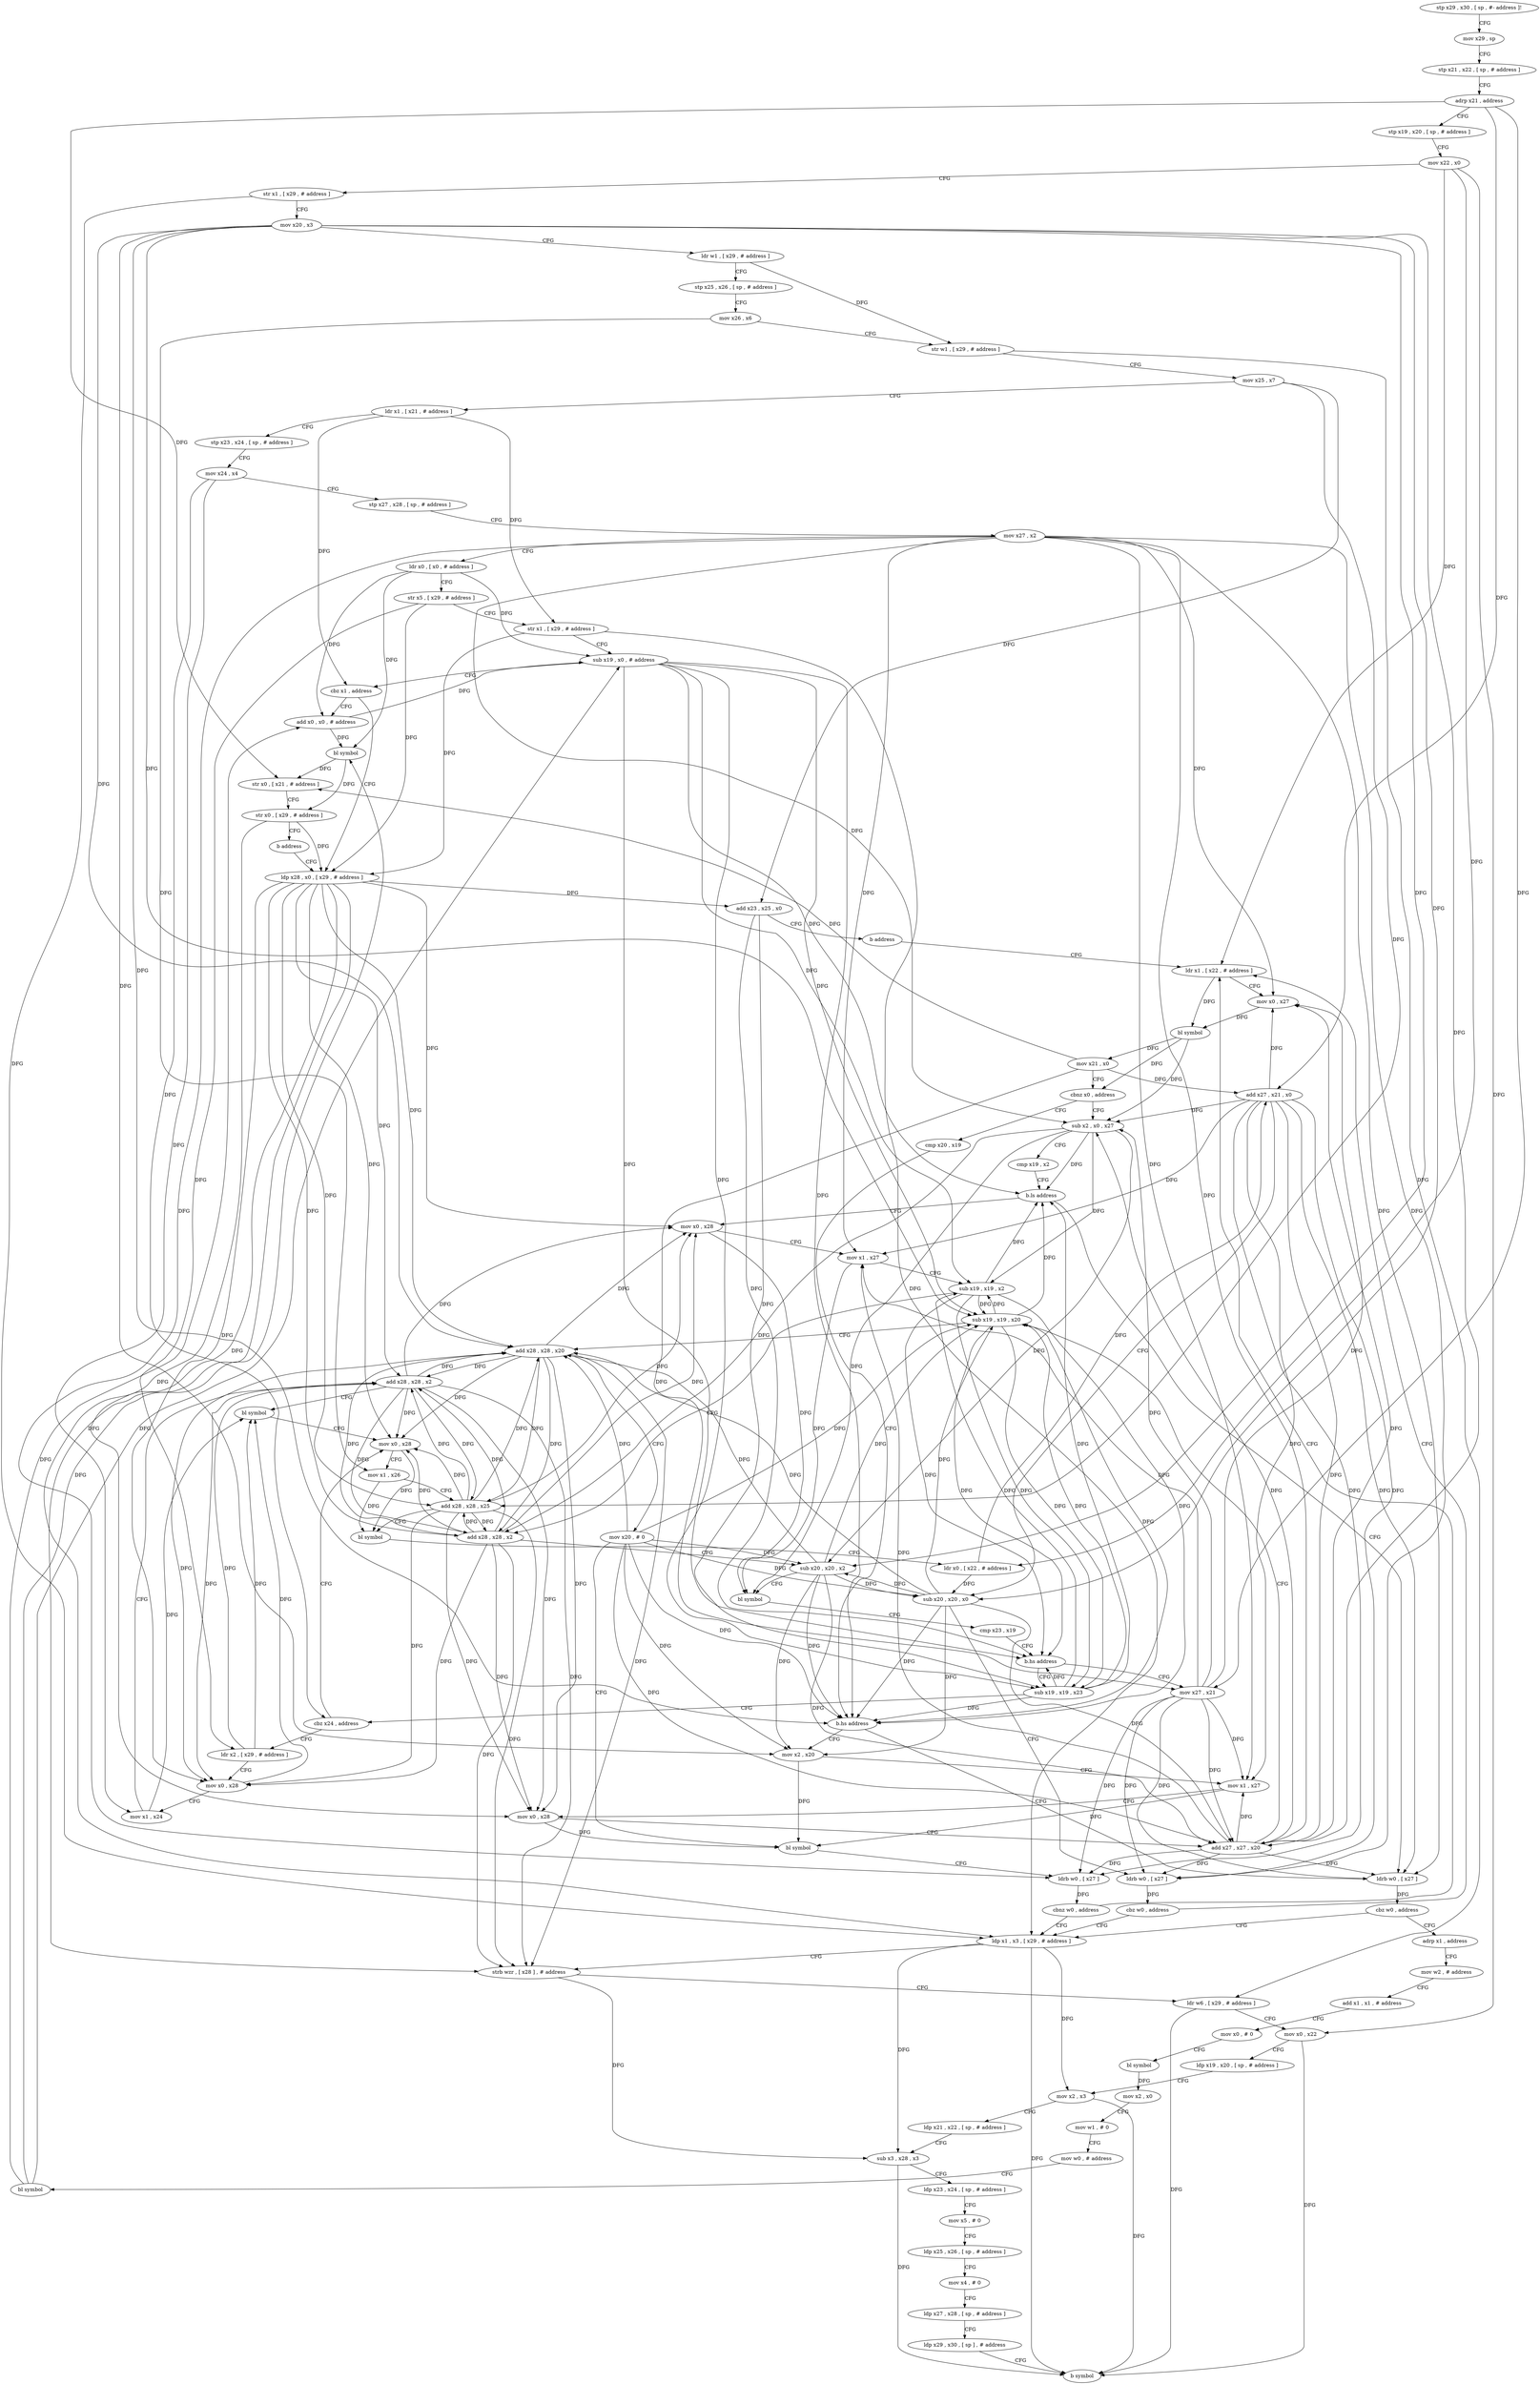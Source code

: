 digraph "func" {
"4261280" [label = "stp x29 , x30 , [ sp , #- address ]!" ]
"4261284" [label = "mov x29 , sp" ]
"4261288" [label = "stp x21 , x22 , [ sp , # address ]" ]
"4261292" [label = "adrp x21 , address" ]
"4261296" [label = "stp x19 , x20 , [ sp , # address ]" ]
"4261300" [label = "mov x22 , x0" ]
"4261304" [label = "str x1 , [ x29 , # address ]" ]
"4261308" [label = "mov x20 , x3" ]
"4261312" [label = "ldr w1 , [ x29 , # address ]" ]
"4261316" [label = "stp x25 , x26 , [ sp , # address ]" ]
"4261320" [label = "mov x26 , x6" ]
"4261324" [label = "str w1 , [ x29 , # address ]" ]
"4261328" [label = "mov x25 , x7" ]
"4261332" [label = "ldr x1 , [ x21 , # address ]" ]
"4261336" [label = "stp x23 , x24 , [ sp , # address ]" ]
"4261340" [label = "mov x24 , x4" ]
"4261344" [label = "stp x27 , x28 , [ sp , # address ]" ]
"4261348" [label = "mov x27 , x2" ]
"4261352" [label = "ldr x0 , [ x0 , # address ]" ]
"4261356" [label = "str x5 , [ x29 , # address ]" ]
"4261360" [label = "str x1 , [ x29 , # address ]" ]
"4261364" [label = "sub x19 , x0 , # address" ]
"4261368" [label = "cbz x1 , address" ]
"4261672" [label = "add x0 , x0 , # address" ]
"4261372" [label = "ldp x28 , x0 , [ x29 , # address ]" ]
"4261676" [label = "bl symbol" ]
"4261680" [label = "str x0 , [ x21 , # address ]" ]
"4261684" [label = "str x0 , [ x29 , # address ]" ]
"4261688" [label = "b address" ]
"4261376" [label = "add x23 , x25 , x0" ]
"4261380" [label = "b address" ]
"4261492" [label = "ldr x1 , [ x22 , # address ]" ]
"4261496" [label = "mov x0 , x27" ]
"4261500" [label = "bl symbol" ]
"4261504" [label = "mov x21 , x0" ]
"4261508" [label = "cbnz x0 , address" ]
"4261384" [label = "sub x2 , x0 , x27" ]
"4261512" [label = "cmp x20 , x19" ]
"4261388" [label = "cmp x19 , x2" ]
"4261392" [label = "b.ls address" ]
"4261628" [label = "ldrb w0 , [ x27 ]" ]
"4261396" [label = "mov x0 , x28" ]
"4261516" [label = "b.hs address" ]
"4261520" [label = "mov x2 , x20" ]
"4261632" [label = "cbz w0 , address" ]
"4261560" [label = "ldp x1 , x3 , [ x29 , # address ]" ]
"4261636" [label = "adrp x1 , address" ]
"4261400" [label = "mov x1 , x27" ]
"4261404" [label = "sub x19 , x19 , x2" ]
"4261408" [label = "add x28 , x28 , x2" ]
"4261412" [label = "sub x20 , x20 , x2" ]
"4261416" [label = "bl symbol" ]
"4261420" [label = "cmp x23 , x19" ]
"4261424" [label = "b.hs address" ]
"4261624" [label = "mov x27 , x21" ]
"4261428" [label = "sub x19 , x19 , x23" ]
"4261524" [label = "mov x1 , x27" ]
"4261528" [label = "mov x0 , x28" ]
"4261532" [label = "add x27 , x27 , x20" ]
"4261536" [label = "sub x19 , x19 , x20" ]
"4261540" [label = "add x28 , x28 , x20" ]
"4261544" [label = "mov x20 , # 0" ]
"4261548" [label = "bl symbol" ]
"4261552" [label = "ldrb w0 , [ x27 ]" ]
"4261556" [label = "cbnz w0 , address" ]
"4261564" [label = "strb wzr , [ x28 ] , # address" ]
"4261568" [label = "ldr w6 , [ x29 , # address ]" ]
"4261572" [label = "mov x0 , x22" ]
"4261576" [label = "ldp x19 , x20 , [ sp , # address ]" ]
"4261580" [label = "mov x2 , x3" ]
"4261584" [label = "ldp x21 , x22 , [ sp , # address ]" ]
"4261588" [label = "sub x3 , x28 , x3" ]
"4261592" [label = "ldp x23 , x24 , [ sp , # address ]" ]
"4261596" [label = "mov x5 , # 0" ]
"4261600" [label = "ldp x25 , x26 , [ sp , # address ]" ]
"4261604" [label = "mov x4 , # 0" ]
"4261608" [label = "ldp x27 , x28 , [ sp , # address ]" ]
"4261612" [label = "ldp x29 , x30 , [ sp ] , # address" ]
"4261616" [label = "b symbol" ]
"4261640" [label = "mov w2 , # address" ]
"4261644" [label = "add x1 , x1 , # address" ]
"4261648" [label = "mov x0 , # 0" ]
"4261652" [label = "bl symbol" ]
"4261656" [label = "mov x2 , x0" ]
"4261660" [label = "mov w1 , # 0" ]
"4261664" [label = "mov w0 , # address" ]
"4261668" [label = "bl symbol" ]
"4261432" [label = "cbz x24 , address" ]
"4261456" [label = "mov x0 , x28" ]
"4261436" [label = "ldr x2 , [ x29 , # address ]" ]
"4261460" [label = "mov x1 , x26" ]
"4261464" [label = "add x28 , x28 , x25" ]
"4261468" [label = "bl symbol" ]
"4261472" [label = "ldr x0 , [ x22 , # address ]" ]
"4261476" [label = "add x27 , x21 , x0" ]
"4261480" [label = "sub x20 , x20 , x0" ]
"4261484" [label = "ldrb w0 , [ x27 ]" ]
"4261488" [label = "cbz w0 , address" ]
"4261440" [label = "mov x0 , x28" ]
"4261444" [label = "mov x1 , x24" ]
"4261448" [label = "add x28 , x28 , x2" ]
"4261452" [label = "bl symbol" ]
"4261280" -> "4261284" [ label = "CFG" ]
"4261284" -> "4261288" [ label = "CFG" ]
"4261288" -> "4261292" [ label = "CFG" ]
"4261292" -> "4261296" [ label = "CFG" ]
"4261292" -> "4261680" [ label = "DFG" ]
"4261292" -> "4261624" [ label = "DFG" ]
"4261292" -> "4261476" [ label = "DFG" ]
"4261296" -> "4261300" [ label = "CFG" ]
"4261300" -> "4261304" [ label = "CFG" ]
"4261300" -> "4261492" [ label = "DFG" ]
"4261300" -> "4261572" [ label = "DFG" ]
"4261300" -> "4261472" [ label = "DFG" ]
"4261304" -> "4261308" [ label = "CFG" ]
"4261304" -> "4261560" [ label = "DFG" ]
"4261308" -> "4261312" [ label = "CFG" ]
"4261308" -> "4261516" [ label = "DFG" ]
"4261308" -> "4261412" [ label = "DFG" ]
"4261308" -> "4261520" [ label = "DFG" ]
"4261308" -> "4261532" [ label = "DFG" ]
"4261308" -> "4261536" [ label = "DFG" ]
"4261308" -> "4261540" [ label = "DFG" ]
"4261308" -> "4261480" [ label = "DFG" ]
"4261312" -> "4261316" [ label = "CFG" ]
"4261312" -> "4261324" [ label = "DFG" ]
"4261316" -> "4261320" [ label = "CFG" ]
"4261320" -> "4261324" [ label = "CFG" ]
"4261320" -> "4261460" [ label = "DFG" ]
"4261324" -> "4261328" [ label = "CFG" ]
"4261324" -> "4261568" [ label = "DFG" ]
"4261328" -> "4261332" [ label = "CFG" ]
"4261328" -> "4261376" [ label = "DFG" ]
"4261328" -> "4261464" [ label = "DFG" ]
"4261332" -> "4261336" [ label = "CFG" ]
"4261332" -> "4261360" [ label = "DFG" ]
"4261332" -> "4261368" [ label = "DFG" ]
"4261336" -> "4261340" [ label = "CFG" ]
"4261340" -> "4261344" [ label = "CFG" ]
"4261340" -> "4261432" [ label = "DFG" ]
"4261340" -> "4261444" [ label = "DFG" ]
"4261344" -> "4261348" [ label = "CFG" ]
"4261348" -> "4261352" [ label = "CFG" ]
"4261348" -> "4261496" [ label = "DFG" ]
"4261348" -> "4261384" [ label = "DFG" ]
"4261348" -> "4261628" [ label = "DFG" ]
"4261348" -> "4261400" [ label = "DFG" ]
"4261348" -> "4261524" [ label = "DFG" ]
"4261348" -> "4261532" [ label = "DFG" ]
"4261348" -> "4261552" [ label = "DFG" ]
"4261348" -> "4261484" [ label = "DFG" ]
"4261352" -> "4261356" [ label = "CFG" ]
"4261352" -> "4261364" [ label = "DFG" ]
"4261352" -> "4261672" [ label = "DFG" ]
"4261352" -> "4261676" [ label = "DFG" ]
"4261356" -> "4261360" [ label = "CFG" ]
"4261356" -> "4261372" [ label = "DFG" ]
"4261356" -> "4261436" [ label = "DFG" ]
"4261360" -> "4261364" [ label = "CFG" ]
"4261360" -> "4261372" [ label = "DFG" ]
"4261360" -> "4261560" [ label = "DFG" ]
"4261364" -> "4261368" [ label = "CFG" ]
"4261364" -> "4261392" [ label = "DFG" ]
"4261364" -> "4261516" [ label = "DFG" ]
"4261364" -> "4261404" [ label = "DFG" ]
"4261364" -> "4261424" [ label = "DFG" ]
"4261364" -> "4261536" [ label = "DFG" ]
"4261364" -> "4261428" [ label = "DFG" ]
"4261368" -> "4261672" [ label = "CFG" ]
"4261368" -> "4261372" [ label = "CFG" ]
"4261672" -> "4261676" [ label = "DFG" ]
"4261672" -> "4261364" [ label = "DFG" ]
"4261372" -> "4261376" [ label = "DFG" ]
"4261372" -> "4261396" [ label = "DFG" ]
"4261372" -> "4261408" [ label = "DFG" ]
"4261372" -> "4261528" [ label = "DFG" ]
"4261372" -> "4261540" [ label = "DFG" ]
"4261372" -> "4261564" [ label = "DFG" ]
"4261372" -> "4261456" [ label = "DFG" ]
"4261372" -> "4261464" [ label = "DFG" ]
"4261372" -> "4261440" [ label = "DFG" ]
"4261372" -> "4261448" [ label = "DFG" ]
"4261676" -> "4261680" [ label = "DFG" ]
"4261676" -> "4261684" [ label = "DFG" ]
"4261680" -> "4261684" [ label = "CFG" ]
"4261684" -> "4261688" [ label = "CFG" ]
"4261684" -> "4261372" [ label = "DFG" ]
"4261684" -> "4261560" [ label = "DFG" ]
"4261688" -> "4261372" [ label = "CFG" ]
"4261376" -> "4261380" [ label = "CFG" ]
"4261376" -> "4261424" [ label = "DFG" ]
"4261376" -> "4261428" [ label = "DFG" ]
"4261380" -> "4261492" [ label = "CFG" ]
"4261492" -> "4261496" [ label = "CFG" ]
"4261492" -> "4261500" [ label = "DFG" ]
"4261496" -> "4261500" [ label = "DFG" ]
"4261500" -> "4261504" [ label = "DFG" ]
"4261500" -> "4261508" [ label = "DFG" ]
"4261500" -> "4261384" [ label = "DFG" ]
"4261504" -> "4261508" [ label = "CFG" ]
"4261504" -> "4261680" [ label = "DFG" ]
"4261504" -> "4261624" [ label = "DFG" ]
"4261504" -> "4261476" [ label = "DFG" ]
"4261508" -> "4261384" [ label = "CFG" ]
"4261508" -> "4261512" [ label = "CFG" ]
"4261384" -> "4261388" [ label = "CFG" ]
"4261384" -> "4261392" [ label = "DFG" ]
"4261384" -> "4261404" [ label = "DFG" ]
"4261384" -> "4261408" [ label = "DFG" ]
"4261384" -> "4261412" [ label = "DFG" ]
"4261384" -> "4261416" [ label = "DFG" ]
"4261512" -> "4261516" [ label = "CFG" ]
"4261388" -> "4261392" [ label = "CFG" ]
"4261392" -> "4261628" [ label = "CFG" ]
"4261392" -> "4261396" [ label = "CFG" ]
"4261628" -> "4261632" [ label = "DFG" ]
"4261396" -> "4261400" [ label = "CFG" ]
"4261396" -> "4261416" [ label = "DFG" ]
"4261516" -> "4261628" [ label = "CFG" ]
"4261516" -> "4261520" [ label = "CFG" ]
"4261520" -> "4261524" [ label = "CFG" ]
"4261520" -> "4261548" [ label = "DFG" ]
"4261632" -> "4261560" [ label = "CFG" ]
"4261632" -> "4261636" [ label = "CFG" ]
"4261560" -> "4261564" [ label = "CFG" ]
"4261560" -> "4261616" [ label = "DFG" ]
"4261560" -> "4261580" [ label = "DFG" ]
"4261560" -> "4261588" [ label = "DFG" ]
"4261636" -> "4261640" [ label = "CFG" ]
"4261400" -> "4261404" [ label = "CFG" ]
"4261400" -> "4261416" [ label = "DFG" ]
"4261404" -> "4261408" [ label = "CFG" ]
"4261404" -> "4261516" [ label = "DFG" ]
"4261404" -> "4261392" [ label = "DFG" ]
"4261404" -> "4261424" [ label = "DFG" ]
"4261404" -> "4261536" [ label = "DFG" ]
"4261404" -> "4261428" [ label = "DFG" ]
"4261408" -> "4261412" [ label = "CFG" ]
"4261408" -> "4261396" [ label = "DFG" ]
"4261408" -> "4261528" [ label = "DFG" ]
"4261408" -> "4261540" [ label = "DFG" ]
"4261408" -> "4261564" [ label = "DFG" ]
"4261408" -> "4261456" [ label = "DFG" ]
"4261408" -> "4261464" [ label = "DFG" ]
"4261408" -> "4261440" [ label = "DFG" ]
"4261408" -> "4261448" [ label = "DFG" ]
"4261412" -> "4261416" [ label = "CFG" ]
"4261412" -> "4261516" [ label = "DFG" ]
"4261412" -> "4261520" [ label = "DFG" ]
"4261412" -> "4261532" [ label = "DFG" ]
"4261412" -> "4261536" [ label = "DFG" ]
"4261412" -> "4261540" [ label = "DFG" ]
"4261412" -> "4261480" [ label = "DFG" ]
"4261416" -> "4261420" [ label = "CFG" ]
"4261420" -> "4261424" [ label = "CFG" ]
"4261424" -> "4261624" [ label = "CFG" ]
"4261424" -> "4261428" [ label = "CFG" ]
"4261624" -> "4261628" [ label = "DFG" ]
"4261624" -> "4261496" [ label = "DFG" ]
"4261624" -> "4261384" [ label = "DFG" ]
"4261624" -> "4261400" [ label = "DFG" ]
"4261624" -> "4261524" [ label = "DFG" ]
"4261624" -> "4261552" [ label = "DFG" ]
"4261624" -> "4261532" [ label = "DFG" ]
"4261624" -> "4261484" [ label = "DFG" ]
"4261428" -> "4261432" [ label = "CFG" ]
"4261428" -> "4261516" [ label = "DFG" ]
"4261428" -> "4261424" [ label = "DFG" ]
"4261428" -> "4261392" [ label = "DFG" ]
"4261428" -> "4261404" [ label = "DFG" ]
"4261428" -> "4261536" [ label = "DFG" ]
"4261524" -> "4261528" [ label = "CFG" ]
"4261524" -> "4261548" [ label = "DFG" ]
"4261528" -> "4261532" [ label = "CFG" ]
"4261528" -> "4261548" [ label = "DFG" ]
"4261532" -> "4261536" [ label = "CFG" ]
"4261532" -> "4261496" [ label = "DFG" ]
"4261532" -> "4261384" [ label = "DFG" ]
"4261532" -> "4261628" [ label = "DFG" ]
"4261532" -> "4261400" [ label = "DFG" ]
"4261532" -> "4261524" [ label = "DFG" ]
"4261532" -> "4261552" [ label = "DFG" ]
"4261532" -> "4261484" [ label = "DFG" ]
"4261536" -> "4261540" [ label = "CFG" ]
"4261536" -> "4261516" [ label = "DFG" ]
"4261536" -> "4261424" [ label = "DFG" ]
"4261536" -> "4261392" [ label = "DFG" ]
"4261536" -> "4261404" [ label = "DFG" ]
"4261536" -> "4261428" [ label = "DFG" ]
"4261540" -> "4261544" [ label = "CFG" ]
"4261540" -> "4261396" [ label = "DFG" ]
"4261540" -> "4261528" [ label = "DFG" ]
"4261540" -> "4261408" [ label = "DFG" ]
"4261540" -> "4261564" [ label = "DFG" ]
"4261540" -> "4261456" [ label = "DFG" ]
"4261540" -> "4261464" [ label = "DFG" ]
"4261540" -> "4261440" [ label = "DFG" ]
"4261540" -> "4261448" [ label = "DFG" ]
"4261544" -> "4261548" [ label = "CFG" ]
"4261544" -> "4261520" [ label = "DFG" ]
"4261544" -> "4261532" [ label = "DFG" ]
"4261544" -> "4261536" [ label = "DFG" ]
"4261544" -> "4261540" [ label = "DFG" ]
"4261544" -> "4261516" [ label = "DFG" ]
"4261544" -> "4261412" [ label = "DFG" ]
"4261544" -> "4261480" [ label = "DFG" ]
"4261548" -> "4261552" [ label = "CFG" ]
"4261552" -> "4261556" [ label = "DFG" ]
"4261556" -> "4261492" [ label = "CFG" ]
"4261556" -> "4261560" [ label = "CFG" ]
"4261564" -> "4261568" [ label = "CFG" ]
"4261564" -> "4261588" [ label = "DFG" ]
"4261568" -> "4261572" [ label = "CFG" ]
"4261568" -> "4261616" [ label = "DFG" ]
"4261572" -> "4261576" [ label = "CFG" ]
"4261572" -> "4261616" [ label = "DFG" ]
"4261576" -> "4261580" [ label = "CFG" ]
"4261580" -> "4261584" [ label = "CFG" ]
"4261580" -> "4261616" [ label = "DFG" ]
"4261584" -> "4261588" [ label = "CFG" ]
"4261588" -> "4261592" [ label = "CFG" ]
"4261588" -> "4261616" [ label = "DFG" ]
"4261592" -> "4261596" [ label = "CFG" ]
"4261596" -> "4261600" [ label = "CFG" ]
"4261600" -> "4261604" [ label = "CFG" ]
"4261604" -> "4261608" [ label = "CFG" ]
"4261608" -> "4261612" [ label = "CFG" ]
"4261612" -> "4261616" [ label = "CFG" ]
"4261640" -> "4261644" [ label = "CFG" ]
"4261644" -> "4261648" [ label = "CFG" ]
"4261648" -> "4261652" [ label = "CFG" ]
"4261652" -> "4261656" [ label = "DFG" ]
"4261656" -> "4261660" [ label = "CFG" ]
"4261660" -> "4261664" [ label = "CFG" ]
"4261664" -> "4261668" [ label = "CFG" ]
"4261668" -> "4261672" [ label = "DFG" ]
"4261668" -> "4261364" [ label = "DFG" ]
"4261668" -> "4261676" [ label = "DFG" ]
"4261432" -> "4261456" [ label = "CFG" ]
"4261432" -> "4261436" [ label = "CFG" ]
"4261456" -> "4261460" [ label = "CFG" ]
"4261456" -> "4261468" [ label = "DFG" ]
"4261436" -> "4261440" [ label = "CFG" ]
"4261436" -> "4261448" [ label = "DFG" ]
"4261436" -> "4261452" [ label = "DFG" ]
"4261460" -> "4261464" [ label = "CFG" ]
"4261460" -> "4261468" [ label = "DFG" ]
"4261464" -> "4261468" [ label = "CFG" ]
"4261464" -> "4261396" [ label = "DFG" ]
"4261464" -> "4261528" [ label = "DFG" ]
"4261464" -> "4261564" [ label = "DFG" ]
"4261464" -> "4261456" [ label = "DFG" ]
"4261464" -> "4261408" [ label = "DFG" ]
"4261464" -> "4261540" [ label = "DFG" ]
"4261464" -> "4261440" [ label = "DFG" ]
"4261464" -> "4261448" [ label = "DFG" ]
"4261468" -> "4261472" [ label = "CFG" ]
"4261472" -> "4261476" [ label = "DFG" ]
"4261472" -> "4261480" [ label = "DFG" ]
"4261476" -> "4261480" [ label = "CFG" ]
"4261476" -> "4261496" [ label = "DFG" ]
"4261476" -> "4261384" [ label = "DFG" ]
"4261476" -> "4261628" [ label = "DFG" ]
"4261476" -> "4261400" [ label = "DFG" ]
"4261476" -> "4261524" [ label = "DFG" ]
"4261476" -> "4261552" [ label = "DFG" ]
"4261476" -> "4261532" [ label = "DFG" ]
"4261476" -> "4261484" [ label = "DFG" ]
"4261480" -> "4261484" [ label = "CFG" ]
"4261480" -> "4261520" [ label = "DFG" ]
"4261480" -> "4261532" [ label = "DFG" ]
"4261480" -> "4261536" [ label = "DFG" ]
"4261480" -> "4261540" [ label = "DFG" ]
"4261480" -> "4261516" [ label = "DFG" ]
"4261480" -> "4261412" [ label = "DFG" ]
"4261484" -> "4261488" [ label = "DFG" ]
"4261488" -> "4261560" [ label = "CFG" ]
"4261488" -> "4261492" [ label = "CFG" ]
"4261440" -> "4261444" [ label = "CFG" ]
"4261440" -> "4261452" [ label = "DFG" ]
"4261444" -> "4261448" [ label = "CFG" ]
"4261444" -> "4261452" [ label = "DFG" ]
"4261448" -> "4261452" [ label = "CFG" ]
"4261448" -> "4261396" [ label = "DFG" ]
"4261448" -> "4261528" [ label = "DFG" ]
"4261448" -> "4261564" [ label = "DFG" ]
"4261448" -> "4261456" [ label = "DFG" ]
"4261448" -> "4261440" [ label = "DFG" ]
"4261448" -> "4261408" [ label = "DFG" ]
"4261448" -> "4261540" [ label = "DFG" ]
"4261448" -> "4261464" [ label = "DFG" ]
"4261452" -> "4261456" [ label = "CFG" ]
}
